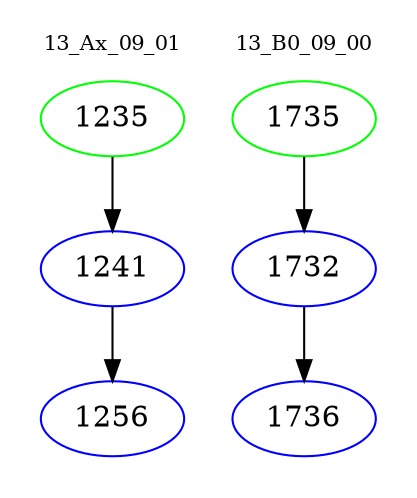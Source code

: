 digraph{
subgraph cluster_0 {
color = white
label = "13_Ax_09_01";
fontsize=10;
T0_1235 [label="1235", color="green"]
T0_1235 -> T0_1241 [color="black"]
T0_1241 [label="1241", color="blue"]
T0_1241 -> T0_1256 [color="black"]
T0_1256 [label="1256", color="blue"]
}
subgraph cluster_1 {
color = white
label = "13_B0_09_00";
fontsize=10;
T1_1735 [label="1735", color="green"]
T1_1735 -> T1_1732 [color="black"]
T1_1732 [label="1732", color="blue"]
T1_1732 -> T1_1736 [color="black"]
T1_1736 [label="1736", color="blue"]
}
}
